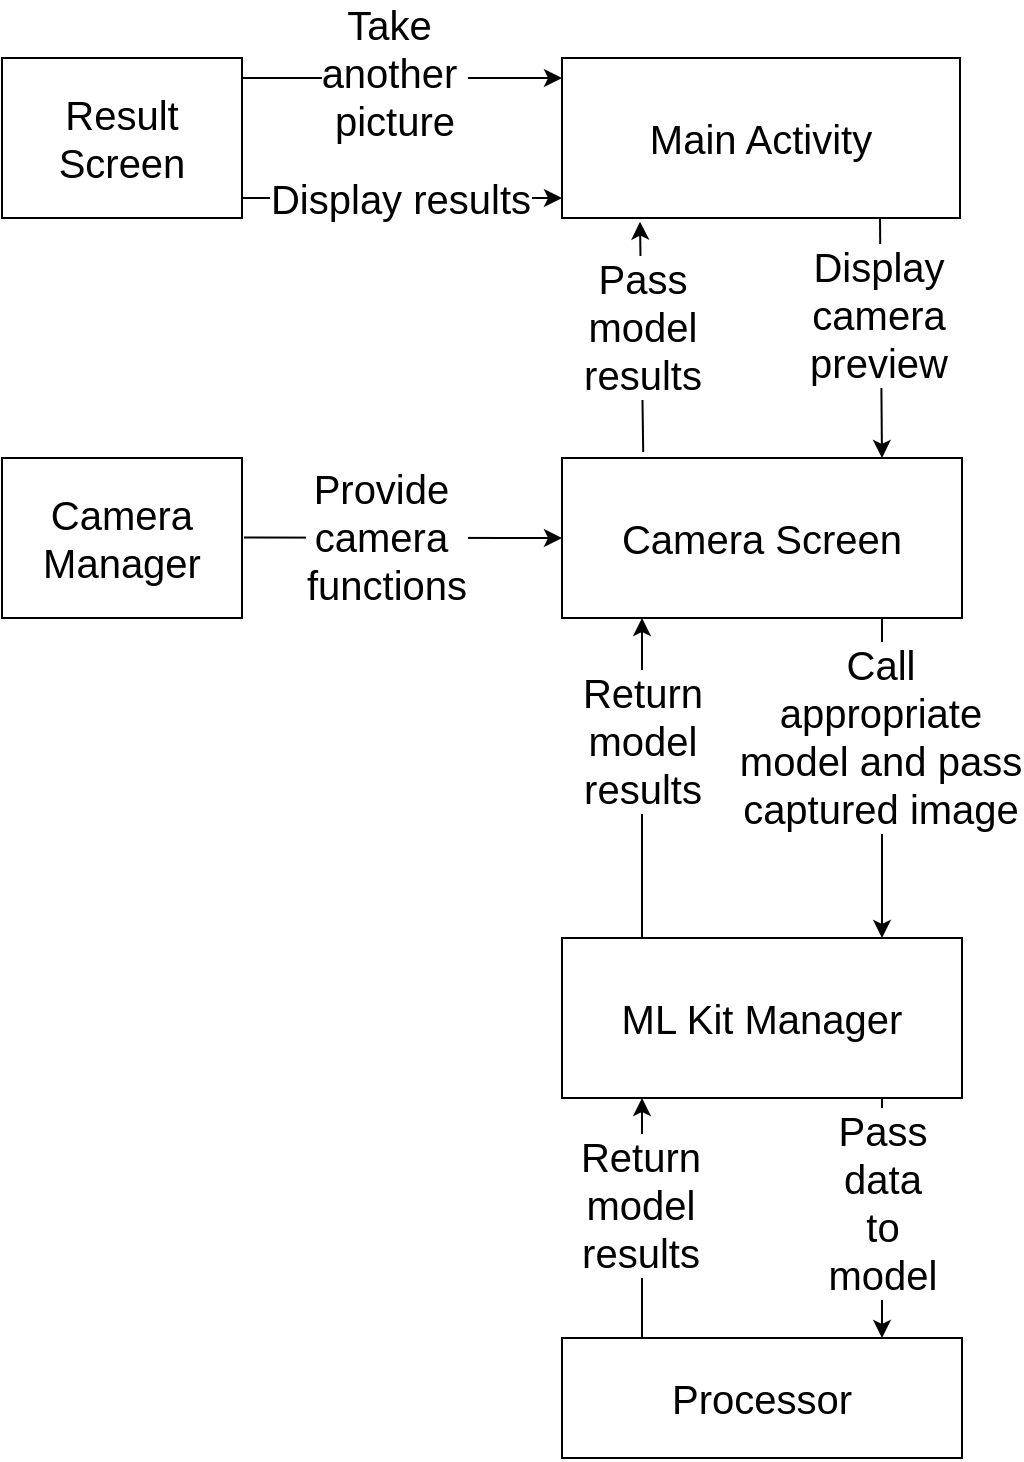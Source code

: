 <mxfile version="26.2.14">
  <diagram name="Stránka-1" id="DhlYpdZlsgiXAGiRkV6A">
    <mxGraphModel dx="731" dy="398" grid="1" gridSize="10" guides="1" tooltips="1" connect="1" arrows="1" fold="1" page="1" pageScale="1" pageWidth="827" pageHeight="1169" math="0" shadow="0">
      <root>
        <mxCell id="0" />
        <mxCell id="1" parent="0" />
        <mxCell id="EYExvhXscumWDbPPhQJx-1" value="&lt;font style=&quot;font-size: 20px;&quot;&gt;Main Activity&lt;/font&gt;" style="rounded=0;whiteSpace=wrap;html=1;" parent="1" vertex="1">
          <mxGeometry x="280" y="80" width="199" height="80" as="geometry" />
        </mxCell>
        <mxCell id="EYExvhXscumWDbPPhQJx-2" value="&lt;font style=&quot;font-size: 20px;&quot;&gt;Camera Screen&lt;/font&gt;" style="rounded=0;whiteSpace=wrap;html=1;" parent="1" vertex="1">
          <mxGeometry x="280" y="280" width="200" height="80" as="geometry" />
        </mxCell>
        <mxCell id="EYExvhXscumWDbPPhQJx-3" value="&lt;font style=&quot;font-size: 20px;&quot;&gt;Camera Manager&lt;/font&gt;" style="rounded=0;whiteSpace=wrap;html=1;" parent="1" vertex="1">
          <mxGeometry y="280" width="120" height="80" as="geometry" />
        </mxCell>
        <mxCell id="EYExvhXscumWDbPPhQJx-4" value="&lt;font style=&quot;font-size: 20px;&quot;&gt;Result Screen&lt;/font&gt;" style="rounded=0;whiteSpace=wrap;html=1;" parent="1" vertex="1">
          <mxGeometry y="80" width="120" height="80" as="geometry" />
        </mxCell>
        <mxCell id="EYExvhXscumWDbPPhQJx-5" value="&lt;font style=&quot;font-size: 20px;&quot;&gt;ML Kit Manager&lt;/font&gt;" style="rounded=0;whiteSpace=wrap;html=1;" parent="1" vertex="1">
          <mxGeometry x="280" y="520" width="200" height="80" as="geometry" />
        </mxCell>
        <mxCell id="EYExvhXscumWDbPPhQJx-6" value="&lt;font style=&quot;font-size: 20px;&quot;&gt;Processor&lt;/font&gt;" style="rounded=0;whiteSpace=wrap;html=1;" parent="1" vertex="1">
          <mxGeometry x="280" y="720" width="200" height="60" as="geometry" />
        </mxCell>
        <mxCell id="EYExvhXscumWDbPPhQJx-8" value="" style="endArrow=classic;html=1;rounded=0;exitX=1;exitY=0.875;exitDx=0;exitDy=0;exitPerimeter=0;entryX=0;entryY=0.875;entryDx=0;entryDy=0;entryPerimeter=0;" parent="1" target="EYExvhXscumWDbPPhQJx-1" edge="1" source="EYExvhXscumWDbPPhQJx-4">
          <mxGeometry width="50" height="50" relative="1" as="geometry">
            <mxPoint x="130" y="150" as="sourcePoint" />
            <mxPoint x="240" y="150" as="targetPoint" />
            <Array as="points" />
          </mxGeometry>
        </mxCell>
        <mxCell id="EYExvhXscumWDbPPhQJx-11" value="&lt;font style=&quot;font-size: 20px;&quot;&gt;Display results&lt;/font&gt;" style="edgeLabel;html=1;align=center;verticalAlign=middle;resizable=0;points=[];" parent="EYExvhXscumWDbPPhQJx-8" vertex="1" connectable="0">
          <mxGeometry x="0.015" y="2" relative="1" as="geometry">
            <mxPoint x="-2" y="2" as="offset" />
          </mxGeometry>
        </mxCell>
        <mxCell id="EYExvhXscumWDbPPhQJx-9" value="" style="endArrow=classic;html=1;rounded=0;exitX=1;exitY=0.125;exitDx=0;exitDy=0;exitPerimeter=0;entryX=0;entryY=0.125;entryDx=0;entryDy=0;entryPerimeter=0;" parent="1" source="EYExvhXscumWDbPPhQJx-4" target="EYExvhXscumWDbPPhQJx-1" edge="1">
          <mxGeometry width="50" height="50" relative="1" as="geometry">
            <mxPoint x="120" y="93" as="sourcePoint" />
            <mxPoint x="320" y="93" as="targetPoint" />
          </mxGeometry>
        </mxCell>
        <mxCell id="EYExvhXscumWDbPPhQJx-10" value="&lt;font style=&quot;font-size: 20px;&quot;&gt;Take&amp;nbsp;&lt;/font&gt;&lt;div&gt;&lt;font style=&quot;font-size: 20px;&quot;&gt;another&amp;nbsp;&lt;/font&gt;&lt;/div&gt;&lt;div&gt;&lt;font style=&quot;font-size: 20px;&quot;&gt;picture&lt;/font&gt;&lt;/div&gt;" style="edgeLabel;html=1;align=center;verticalAlign=middle;resizable=0;points=[];" parent="EYExvhXscumWDbPPhQJx-9" vertex="1" connectable="0">
          <mxGeometry x="0.219" y="-1" relative="1" as="geometry">
            <mxPoint x="-22" y="-4" as="offset" />
          </mxGeometry>
        </mxCell>
        <mxCell id="EYExvhXscumWDbPPhQJx-16" value="" style="endArrow=classic;html=1;rounded=0;exitX=0.799;exitY=1;exitDx=0;exitDy=0;exitPerimeter=0;entryX=0.8;entryY=0;entryDx=0;entryDy=0;entryPerimeter=0;" parent="1" edge="1" target="EYExvhXscumWDbPPhQJx-2" source="EYExvhXscumWDbPPhQJx-1">
          <mxGeometry width="50" height="50" relative="1" as="geometry">
            <mxPoint x="569" y="340" as="sourcePoint" />
            <mxPoint x="569" y="440" as="targetPoint" />
          </mxGeometry>
        </mxCell>
        <mxCell id="EYExvhXscumWDbPPhQJx-18" value="&lt;font style=&quot;font-size: 20px;&quot;&gt;Display &lt;br&gt;camera&lt;br&gt;preview&lt;/font&gt;" style="edgeLabel;html=1;align=center;verticalAlign=middle;resizable=0;points=[];" parent="EYExvhXscumWDbPPhQJx-16" vertex="1" connectable="0">
          <mxGeometry x="-0.532" y="-1" relative="1" as="geometry">
            <mxPoint y="20" as="offset" />
          </mxGeometry>
        </mxCell>
        <mxCell id="EYExvhXscumWDbPPhQJx-17" value="" style="endArrow=classic;html=1;rounded=0;exitX=0.203;exitY=-0.037;exitDx=0;exitDy=0;exitPerimeter=0;entryX=0.196;entryY=1.023;entryDx=0;entryDy=0;entryPerimeter=0;" parent="1" source="EYExvhXscumWDbPPhQJx-2" edge="1" target="EYExvhXscumWDbPPhQJx-1">
          <mxGeometry width="50" height="50" relative="1" as="geometry">
            <mxPoint x="529.4" y="440" as="sourcePoint" />
            <mxPoint x="524.2" y="340.24" as="targetPoint" />
          </mxGeometry>
        </mxCell>
        <mxCell id="EYExvhXscumWDbPPhQJx-19" value="&lt;font style=&quot;font-size: 20px;&quot;&gt;Pass&lt;br&gt;model &lt;br&gt;results&lt;/font&gt;" style="edgeLabel;html=1;align=center;verticalAlign=middle;resizable=0;points=[];" parent="EYExvhXscumWDbPPhQJx-17" vertex="1" connectable="0">
          <mxGeometry x="0.442" relative="1" as="geometry">
            <mxPoint y="20" as="offset" />
          </mxGeometry>
        </mxCell>
        <mxCell id="EYExvhXscumWDbPPhQJx-20" value="" style="endArrow=classic;html=1;rounded=0;exitX=1;exitY=0.125;exitDx=0;exitDy=0;exitPerimeter=0;entryX=0;entryY=0.5;entryDx=0;entryDy=0;" parent="1" edge="1" target="EYExvhXscumWDbPPhQJx-2">
          <mxGeometry width="50" height="50" relative="1" as="geometry">
            <mxPoint x="121" y="319.69" as="sourcePoint" />
            <mxPoint x="241" y="319.69" as="targetPoint" />
          </mxGeometry>
        </mxCell>
        <mxCell id="EYExvhXscumWDbPPhQJx-21" value="&lt;font style=&quot;font-size: 20px;&quot;&gt;Provide&amp;nbsp;&lt;/font&gt;&lt;div&gt;&lt;font style=&quot;font-size: 20px;&quot;&gt;camera&amp;nbsp;&lt;/font&gt;&lt;/div&gt;&lt;div&gt;&lt;span style=&quot;font-size: 20px; background-color: light-dark(#ffffff, var(--ge-dark-color, #121212)); color: light-dark(rgb(0, 0, 0), rgb(255, 255, 255));&quot;&gt;functions&lt;/span&gt;&lt;/div&gt;" style="edgeLabel;html=1;align=center;verticalAlign=middle;resizable=0;points=[];" parent="EYExvhXscumWDbPPhQJx-20" vertex="1" connectable="0">
          <mxGeometry x="-0.107" y="1" relative="1" as="geometry">
            <mxPoint as="offset" />
          </mxGeometry>
        </mxCell>
        <mxCell id="EYExvhXscumWDbPPhQJx-22" value="" style="endArrow=classic;html=1;rounded=0;exitX=0.8;exitY=1;exitDx=0;exitDy=0;exitPerimeter=0;entryX=0.8;entryY=0;entryDx=0;entryDy=0;entryPerimeter=0;" parent="1" source="EYExvhXscumWDbPPhQJx-2" target="EYExvhXscumWDbPPhQJx-5" edge="1">
          <mxGeometry width="50" height="50" relative="1" as="geometry">
            <mxPoint x="479" y="590" as="sourcePoint" />
            <mxPoint x="529" y="540" as="targetPoint" />
          </mxGeometry>
        </mxCell>
        <mxCell id="EYExvhXscumWDbPPhQJx-23" value="&lt;font style=&quot;font-size: 20px;&quot;&gt;Call&lt;br&gt;appropriate&lt;br&gt;model and pass &lt;br&gt;captured image&lt;/font&gt;" style="edgeLabel;html=1;align=center;verticalAlign=middle;resizable=0;points=[];" parent="EYExvhXscumWDbPPhQJx-22" vertex="1" connectable="0">
          <mxGeometry x="-0.261" y="-1" relative="1" as="geometry">
            <mxPoint as="offset" />
          </mxGeometry>
        </mxCell>
        <mxCell id="EYExvhXscumWDbPPhQJx-24" value="" style="endArrow=classic;html=1;rounded=0;exitX=0.8;exitY=1;exitDx=0;exitDy=0;exitPerimeter=0;entryX=0.8;entryY=0;entryDx=0;entryDy=0;entryPerimeter=0;" parent="1" edge="1" target="EYExvhXscumWDbPPhQJx-6" source="EYExvhXscumWDbPPhQJx-5">
          <mxGeometry width="50" height="50" relative="1" as="geometry">
            <mxPoint x="449" y="650" as="sourcePoint" />
            <mxPoint x="449" y="760" as="targetPoint" />
          </mxGeometry>
        </mxCell>
        <mxCell id="EYExvhXscumWDbPPhQJx-25" value="&lt;font style=&quot;font-size: 20px;&quot;&gt;Pass &lt;br&gt;data &lt;br&gt;to &lt;br&gt;model&lt;/font&gt;" style="edgeLabel;html=1;align=center;verticalAlign=middle;resizable=0;points=[];" parent="EYExvhXscumWDbPPhQJx-24" vertex="1" connectable="0">
          <mxGeometry x="-0.652" relative="1" as="geometry">
            <mxPoint y="31" as="offset" />
          </mxGeometry>
        </mxCell>
        <mxCell id="EYExvhXscumWDbPPhQJx-26" value="" style="endArrow=classic;html=1;rounded=0;exitX=0.2;exitY=0;exitDx=0;exitDy=0;exitPerimeter=0;entryX=0.2;entryY=1;entryDx=0;entryDy=0;entryPerimeter=0;" parent="1" source="EYExvhXscumWDbPPhQJx-6" target="EYExvhXscumWDbPPhQJx-5" edge="1">
          <mxGeometry width="50" height="50" relative="1" as="geometry">
            <mxPoint x="389" y="710" as="sourcePoint" />
            <mxPoint x="439" y="660" as="targetPoint" />
          </mxGeometry>
        </mxCell>
        <mxCell id="EYExvhXscumWDbPPhQJx-27" value="&lt;font style=&quot;font-size: 20px;&quot;&gt;Return &lt;br&gt;model &lt;br&gt;results&lt;/font&gt;" style="edgeLabel;html=1;align=center;verticalAlign=middle;resizable=0;points=[];" parent="EYExvhXscumWDbPPhQJx-26" vertex="1" connectable="0">
          <mxGeometry x="0.128" y="1" relative="1" as="geometry">
            <mxPoint as="offset" />
          </mxGeometry>
        </mxCell>
        <mxCell id="EYExvhXscumWDbPPhQJx-29" value="" style="endArrow=classic;html=1;rounded=0;exitX=0.2;exitY=0;exitDx=0;exitDy=0;exitPerimeter=0;entryX=0.2;entryY=1;entryDx=0;entryDy=0;entryPerimeter=0;" parent="1" source="EYExvhXscumWDbPPhQJx-5" target="EYExvhXscumWDbPPhQJx-2" edge="1">
          <mxGeometry width="50" height="50" relative="1" as="geometry">
            <mxPoint x="369" y="550" as="sourcePoint" />
            <mxPoint x="419" y="500" as="targetPoint" />
          </mxGeometry>
        </mxCell>
        <mxCell id="EYExvhXscumWDbPPhQJx-30" value="&lt;font style=&quot;font-size: 20px;&quot;&gt;Return &lt;br&gt;model &lt;br&gt;results&lt;/font&gt;" style="edgeLabel;html=1;align=center;verticalAlign=middle;resizable=0;points=[];" parent="EYExvhXscumWDbPPhQJx-29" vertex="1" connectable="0">
          <mxGeometry x="0.244" relative="1" as="geometry">
            <mxPoint as="offset" />
          </mxGeometry>
        </mxCell>
      </root>
    </mxGraphModel>
  </diagram>
</mxfile>
